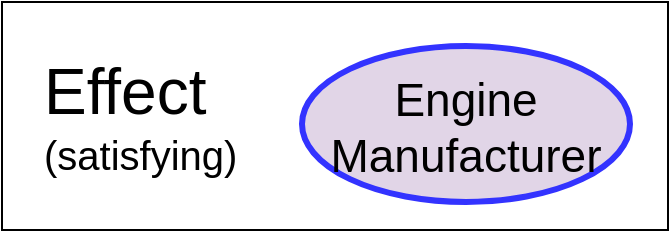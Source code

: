 <mxfile version="14.1.8" type="device" pages="16"><diagram name="iRL-manu-ent-1-eff-sat" id="lrQCM1Hvvk60PSm_WDTy"><mxGraphModel dx="4578" dy="3978" grid="1" gridSize="10" guides="1" tooltips="1" connect="1" arrows="1" fold="1" page="1" pageScale="1" pageWidth="850" pageHeight="1100" math="0" shadow="0"><root><mxCell id="0"/><mxCell id="1" parent="0"/><mxCell id="cFmfFEjLX8nP5NsxkfsD-1" value="&lt;font style=&quot;font-size: 32px;&quot;&gt;Effect&lt;/font&gt;&lt;div&gt;&lt;font style=&quot;background-color: initial; font-size: 20px;&quot;&gt;(satisfying)&lt;/font&gt;&lt;/div&gt;" style="rounded=0;whiteSpace=wrap;html=1;align=left;fontSize=12;spacingLeft=19;" parent="1" vertex="1"><mxGeometry x="-3180" y="-3160" width="333" height="114" as="geometry"/></mxCell><mxCell id="cFmfFEjLX8nP5NsxkfsD-2" value="Engine Manufacturer" style="ellipse;whiteSpace=wrap;html=1;rounded=1;fontSize=23;strokeWidth=3;fillColor=#E1D5E7;arcSize=50;strokeColor=#3333FF;align=center;verticalAlign=middle;spacingTop=4;fontFamily=Helvetica;fontColor=default;" parent="1" vertex="1"><mxGeometry x="-3030" y="-3138" width="164" height="78" as="geometry"/></mxCell></root></mxGraphModel></diagram><diagram id="jRgEcZpF6pAmbIoYRc1D" name="iRL-manu-ent-2-eff-sat"><mxGraphModel dx="4578" dy="3978" grid="1" gridSize="10" guides="1" tooltips="1" connect="1" arrows="1" fold="1" page="1" pageScale="1" pageWidth="850" pageHeight="1100" math="0" shadow="0"><root><mxCell id="0"/><mxCell id="1" parent="0"/><mxCell id="459HtaoS7KTZ1lUQ1ao--1" value="&lt;font style=&quot;font-size: 32px;&quot;&gt;Effect&lt;/font&gt;&lt;div&gt;&lt;font style=&quot;background-color: initial; font-size: 20px;&quot;&gt;(satisfying)&lt;/font&gt;&lt;/div&gt;" style="rounded=0;whiteSpace=wrap;html=1;align=left;fontSize=12;spacingLeft=19;" parent="1" vertex="1"><mxGeometry x="-3180" y="-3160" width="333" height="114" as="geometry"/></mxCell><mxCell id="459HtaoS7KTZ1lUQ1ao--2" value="Have Order Fulfilled" style="ellipse;whiteSpace=wrap;html=1;rounded=1;fontSize=23;strokeWidth=3;fillColor=#E1D5E7;arcSize=50;strokeColor=#3333FF;align=center;verticalAlign=middle;spacingTop=4;fontFamily=Helvetica;fontColor=default;" parent="1" vertex="1"><mxGeometry x="-3020" y="-3138" width="154" height="78" as="geometry"/></mxCell></root></mxGraphModel></diagram><diagram id="zBmDgi2XzJmhAONFBeY-" name="iRL-manu-ent-3-eff-sat"><mxGraphModel dx="4578" dy="3978" grid="1" gridSize="10" guides="1" tooltips="1" connect="1" arrows="1" fold="1" page="1" pageScale="1" pageWidth="850" pageHeight="1100" math="0" shadow="0"><root><mxCell id="0"/><mxCell id="1" parent="0"/><mxCell id="7SEGXEeU1GbTMlFg1oMn-1" value="&lt;font style=&quot;font-size: 32px;&quot;&gt;Effect&lt;/font&gt;&lt;div&gt;&lt;font style=&quot;background-color: initial; font-size: 20px;&quot;&gt;(satisfying)&lt;/font&gt;&lt;/div&gt;" style="rounded=0;whiteSpace=wrap;html=1;align=left;fontSize=12;spacingLeft=19;" parent="1" vertex="1"><mxGeometry x="-3180" y="-3160" width="333" height="114" as="geometry"/></mxCell><mxCell id="7SEGXEeU1GbTMlFg1oMn-2" value="Acquire Parts" style="ellipse;whiteSpace=wrap;html=1;rounded=1;fontSize=23;strokeWidth=3;fillColor=#E1D5E7;arcSize=50;strokeColor=#3333FF;align=center;verticalAlign=middle;spacingTop=4;fontFamily=Helvetica;fontColor=default;" parent="1" vertex="1"><mxGeometry x="-3006" y="-3138" width="140" height="70" as="geometry"/></mxCell></root></mxGraphModel></diagram><diagram id="1IxjrtlEPSZ1EHy36e9s" name="iRL-manu-ent-4-eff-sat"><mxGraphModel dx="4578" dy="3978" grid="1" gridSize="10" guides="1" tooltips="1" connect="1" arrows="1" fold="1" page="1" pageScale="1" pageWidth="850" pageHeight="1100" math="0" shadow="0"><root><mxCell id="0"/><mxCell id="1" parent="0"/><mxCell id="K2EHDKtfKGi9RK8-6PZv-1" value="&lt;font style=&quot;font-size: 32px;&quot;&gt;Effect&lt;/font&gt;&lt;div&gt;&lt;font style=&quot;background-color: initial; font-size: 20px;&quot;&gt;(satisfying)&lt;/font&gt;&lt;/div&gt;" style="rounded=0;whiteSpace=wrap;html=1;align=left;fontSize=12;spacingLeft=19;" parent="1" vertex="1"><mxGeometry x="-3180" y="-3160" width="333" height="114" as="geometry"/></mxCell><mxCell id="K2EHDKtfKGi9RK8-6PZv-2" value="Have Engine Assembled" style="ellipse;whiteSpace=wrap;html=1;rounded=1;fontSize=23;strokeWidth=3;fillColor=#E1D5E7;arcSize=50;strokeColor=#3333FF;align=center;verticalAlign=middle;spacingTop=4;fontFamily=Helvetica;fontColor=default;" parent="1" vertex="1"><mxGeometry x="-3030" y="-3138" width="164" height="70" as="geometry"/></mxCell></root></mxGraphModel></diagram><diagram id="mF4jjamFUtdUcgxOceSQ" name="iRL-manu-ent-5-eff-sat"><mxGraphModel dx="4578" dy="3978" grid="1" gridSize="10" guides="1" tooltips="1" connect="1" arrows="1" fold="1" page="1" pageScale="1" pageWidth="850" pageHeight="1100" math="0" shadow="0"><root><mxCell id="0"/><mxCell id="1" parent="0"/><mxCell id="-SokROqPKtR4f6KurAjn-1" value="&lt;font style=&quot;font-size: 32px;&quot;&gt;Effect&lt;/font&gt;&lt;div&gt;&lt;font style=&quot;background-color: initial; font-size: 20px;&quot;&gt;(satisfying)&lt;/font&gt;&lt;/div&gt;" style="rounded=0;whiteSpace=wrap;html=1;align=left;fontSize=12;spacingLeft=19;" parent="1" vertex="1"><mxGeometry x="-3180" y="-3160" width="333" height="114" as="geometry"/></mxCell><mxCell id="-SokROqPKtR4f6KurAjn-2" value="Assemble Engine in House" style="ellipse;whiteSpace=wrap;html=1;rounded=1;fontSize=23;strokeWidth=3;fillColor=#E1D5E7;arcSize=50;strokeColor=#3333FF;align=center;verticalAlign=middle;spacingTop=4;fontFamily=Helvetica;fontColor=default;" parent="1" vertex="1"><mxGeometry x="-3060" y="-3138" width="194" height="70" as="geometry"/></mxCell></root></mxGraphModel></diagram><diagram id="vYKbGq_c37cxqWt-kweQ" name="iRL-manu-ent-6-eff-sat"><mxGraphModel dx="4578" dy="3978" grid="1" gridSize="10" guides="1" tooltips="1" connect="1" arrows="1" fold="1" page="1" pageScale="1" pageWidth="850" pageHeight="1100" math="0" shadow="0"><root><mxCell id="0"/><mxCell id="1" parent="0"/><mxCell id="OqPBl2NV-8u4d3XOQgy6-1" value="&lt;font style=&quot;font-size: 32px;&quot;&gt;Effect&lt;/font&gt;&lt;div&gt;&lt;font style=&quot;background-color: initial; font-size: 20px;&quot;&gt;(satisfying)&lt;/font&gt;&lt;/div&gt;" style="rounded=0;whiteSpace=wrap;html=1;align=left;fontSize=12;spacingLeft=19;" parent="1" vertex="1"><mxGeometry x="-3180" y="-3160" width="333" height="114" as="geometry"/></mxCell><mxCell id="OqPBl2NV-8u4d3XOQgy6-2" value="Outsource Assembly" style="ellipse;whiteSpace=wrap;html=1;rounded=1;fontSize=23;strokeWidth=3;fillColor=#E1D5E7;arcSize=50;strokeColor=#3333FF;align=center;verticalAlign=middle;spacingTop=4;fontFamily=Helvetica;fontColor=default;" parent="1" vertex="1"><mxGeometry x="-3006" y="-3138" width="140" height="70" as="geometry"/></mxCell></root></mxGraphModel></diagram><diagram id="Au_eIEvgqQtElC9Wct7o" name="iRL-manu-ent-7-eff-sat"><mxGraphModel dx="4578" dy="3978" grid="1" gridSize="10" guides="1" tooltips="1" connect="1" arrows="1" fold="1" page="1" pageScale="1" pageWidth="850" pageHeight="1100" math="0" shadow="0"><root><mxCell id="0"/><mxCell id="1" parent="0"/><mxCell id="FaVxJLLO6pAQ0jb_pXB1-1" value="&lt;font style=&quot;font-size: 32px;&quot;&gt;Effect&lt;/font&gt;&lt;div&gt;&lt;font style=&quot;background-color: initial; font-size: 20px;&quot;&gt;(satisfying)&lt;/font&gt;&lt;/div&gt;" style="rounded=0;whiteSpace=wrap;html=1;align=left;fontSize=12;spacingLeft=19;" parent="1" vertex="1"><mxGeometry x="-3180" y="-3160" width="333" height="114" as="geometry"/></mxCell><mxCell id="FaVxJLLO6pAQ0jb_pXB1-2" value="Parts Acquired in Time" style="ellipse;whiteSpace=wrap;html=1;rounded=1;fontSize=23;strokeWidth=3;fillColor=#E1D5E7;arcSize=50;strokeColor=#3333FF;align=center;verticalAlign=middle;spacingTop=4;fontFamily=Helvetica;fontColor=default;" parent="1" vertex="1"><mxGeometry x="-3040" y="-3138" width="174" height="70" as="geometry"/></mxCell></root></mxGraphModel></diagram><diagram id="4KhcXFip8CfWlh6ND8Yw" name="iRL-manu-ent-8-eff-sat"><mxGraphModel dx="4578" dy="3978" grid="1" gridSize="10" guides="1" tooltips="1" connect="1" arrows="1" fold="1" page="1" pageScale="1" pageWidth="850" pageHeight="1100" math="0" shadow="0"><root><mxCell id="0"/><mxCell id="1" parent="0"/><mxCell id="mEHfGtMcO02yjOFNuSGM-1" value="&lt;font style=&quot;font-size: 32px;&quot;&gt;Effect&lt;/font&gt;&lt;div&gt;&lt;font style=&quot;background-color: initial; font-size: 20px;&quot;&gt;(satisfying)&lt;/font&gt;&lt;/div&gt;" style="rounded=0;whiteSpace=wrap;html=1;align=left;fontSize=12;spacingLeft=19;" parent="1" vertex="1"><mxGeometry x="-3180" y="-3160" width="333" height="114" as="geometry"/></mxCell><mxCell id="mEHfGtMcO02yjOFNuSGM-2" value="Parts Acquired Late" style="ellipse;whiteSpace=wrap;html=1;rounded=1;fontSize=23;strokeWidth=3;fillColor=#E1D5E7;arcSize=50;strokeColor=#3333FF;align=center;verticalAlign=middle;spacingTop=4;fontFamily=Helvetica;fontColor=default;" parent="1" vertex="1"><mxGeometry x="-3050" y="-3138" width="184" height="70" as="geometry"/></mxCell></root></mxGraphModel></diagram><diagram id="FeQZBwoRJbgXJpnwxUOL" name="iRL-manu-ent-9-eff-sat"><mxGraphModel dx="4578" dy="3978" grid="1" gridSize="10" guides="1" tooltips="1" connect="1" arrows="1" fold="1" page="1" pageScale="1" pageWidth="850" pageHeight="1100" math="0" shadow="0"><root><mxCell id="0"/><mxCell id="1" parent="0"/><mxCell id="Eo5WNTFooRbF-QkhxvZN-1" value="&lt;font style=&quot;font-size: 32px;&quot;&gt;Effect&lt;/font&gt;&lt;div&gt;&lt;font style=&quot;background-color: initial; font-size: 20px;&quot;&gt;(satisfying)&lt;/font&gt;&lt;/div&gt;" style="rounded=0;whiteSpace=wrap;html=1;align=left;fontSize=12;spacingLeft=19;" parent="1" vertex="1"><mxGeometry x="-3170" y="-3150" width="333" height="114" as="geometry"/></mxCell><mxCell id="Eo5WNTFooRbF-QkhxvZN-2" value="Parts Never Acquired" style="ellipse;whiteSpace=wrap;html=1;rounded=1;fontSize=23;strokeWidth=3;fillColor=#E1D5E7;arcSize=50;strokeColor=#3333FF;align=center;verticalAlign=middle;spacingTop=4;fontFamily=Helvetica;fontColor=default;" parent="1" vertex="1"><mxGeometry x="-2996" y="-3128" width="140" height="70" as="geometry"/></mxCell></root></mxGraphModel></diagram><diagram id="P1F7y5oBeZOF15YZMAfe" name="iRL-manu-ent-10-eff-sat"><mxGraphModel dx="4578" dy="3978" grid="1" gridSize="10" guides="1" tooltips="1" connect="1" arrows="1" fold="1" page="1" pageScale="1" pageWidth="850" pageHeight="1100" math="0" shadow="0"><root><mxCell id="0"/><mxCell id="1" parent="0"/><mxCell id="sNxFyJPVUaKTq3Mr17-d-1" value="&lt;font style=&quot;font-size: 32px;&quot;&gt;Effect&lt;/font&gt;&lt;div&gt;&lt;font style=&quot;background-color: initial; font-size: 20px;&quot;&gt;(satisfying)&lt;/font&gt;&lt;/div&gt;" style="rounded=0;whiteSpace=wrap;html=1;align=left;fontSize=12;spacingLeft=19;" parent="1" vertex="1"><mxGeometry x="-3180" y="-3160" width="333" height="114" as="geometry"/></mxCell><mxCell id="sNxFyJPVUaKTq3Mr17-d-2" value="Order is Cancelled" style="ellipse;whiteSpace=wrap;html=1;rounded=1;fontSize=23;strokeWidth=3;fillColor=#E1D5E7;arcSize=50;strokeColor=#3333FF;align=center;verticalAlign=middle;spacingTop=4;fontFamily=Helvetica;fontColor=default;" parent="1" vertex="1"><mxGeometry x="-3030" y="-3138" width="154" height="70" as="geometry"/></mxCell></root></mxGraphModel></diagram><diagram id="Xo7n9-qTVo7QPiPUUxzN" name="iRL-manu-ent-11-eff-sat"><mxGraphModel dx="4578" dy="3978" grid="1" gridSize="10" guides="1" tooltips="1" connect="1" arrows="1" fold="1" page="1" pageScale="1" pageWidth="850" pageHeight="1100" math="0" shadow="0"><root><mxCell id="0"/><mxCell id="1" parent="0"/><mxCell id="T1CdVuXwzjPt5eVmwvIC-1" value="&lt;font style=&quot;font-size: 32px;&quot;&gt;Effect&lt;/font&gt;&lt;div&gt;&lt;font style=&quot;background-color: initial; font-size: 20px;&quot;&gt;(satisfying)&lt;/font&gt;&lt;/div&gt;" style="rounded=0;whiteSpace=wrap;html=1;align=left;fontSize=12;spacingLeft=19;" parent="1" vertex="1"><mxGeometry x="-3180" y="-3160" width="333" height="114" as="geometry"/></mxCell><mxCell id="T1CdVuXwzjPt5eVmwvIC-2" value="Penalty Is Issued" style="ellipse;whiteSpace=wrap;html=1;rounded=1;fontSize=23;strokeWidth=3;fillColor=#E1D5E7;arcSize=50;strokeColor=#3333FF;align=center;verticalAlign=middle;spacingTop=4;fontFamily=Helvetica;fontColor=default;" parent="1" vertex="1"><mxGeometry x="-3006" y="-3138" width="140" height="70" as="geometry"/></mxCell></root></mxGraphModel></diagram><diagram id="enEovX3N7CVmyAMt918q" name="iRL-manu-ent-12-eff-sat"><mxGraphModel dx="4578" dy="3978" grid="1" gridSize="10" guides="1" tooltips="1" connect="1" arrows="1" fold="1" page="1" pageScale="1" pageWidth="850" pageHeight="1100" math="0" shadow="0"><root><mxCell id="0"/><mxCell id="1" parent="0"/><mxCell id="3xsh85W_VCW3DhH9Rifz-1" value="&lt;font style=&quot;font-size: 32px;&quot;&gt;Effect&lt;/font&gt;&lt;div&gt;&lt;font style=&quot;background-color: initial; font-size: 20px;&quot;&gt;(satisfying)&lt;/font&gt;&lt;/div&gt;" style="rounded=0;whiteSpace=wrap;html=1;align=left;fontSize=12;spacingLeft=19;" parent="1" vertex="1"><mxGeometry x="-3180" y="-3160" width="333" height="114" as="geometry"/></mxCell><mxCell id="3xsh85W_VCW3DhH9Rifz-2" value="Previous Order was Cancelled" style="ellipse;whiteSpace=wrap;html=1;rounded=1;fontSize=23;strokeWidth=3;fillColor=#E1D5E7;arcSize=50;strokeColor=#3333FF;align=center;verticalAlign=middle;spacingTop=4;fontFamily=Helvetica;fontColor=default;" parent="1" vertex="1"><mxGeometry x="-3050" y="-3138" width="184" height="70" as="geometry"/></mxCell></root></mxGraphModel></diagram><diagram name="iRL-manu-ent-13-eff-sat" id="P5TjuPJcCvfCDk246iFM"><mxGraphModel dx="4578" dy="3978" grid="1" gridSize="10" guides="1" tooltips="1" connect="1" arrows="1" fold="1" page="1" pageScale="1" pageWidth="850" pageHeight="1100" math="0" shadow="0"><root><mxCell id="KZR2G05XeIorMjJvlH5d-0"/><mxCell id="KZR2G05XeIorMjJvlH5d-1" parent="KZR2G05XeIorMjJvlH5d-0"/><mxCell id="CPtlkMGdHyn56HLVe2MG-0" value="&lt;font style=&quot;font-size: 32px;&quot;&gt;Effect&lt;/font&gt;&lt;div&gt;&lt;font style=&quot;background-color: initial; font-size: 20px;&quot;&gt;(satisfying)&lt;/font&gt;&lt;/div&gt;" style="rounded=0;whiteSpace=wrap;html=1;align=left;fontSize=12;spacingLeft=19;" parent="KZR2G05XeIorMjJvlH5d-1" vertex="1"><mxGeometry x="-3180" y="-3160" width="333" height="114" as="geometry"/></mxCell><mxCell id="CPtlkMGdHyn56HLVe2MG-1" value="Reputation" style="ellipse;whiteSpace=wrap;html=1;rounded=1;fontSize=23;strokeWidth=3;fillColor=#E1D5E7;arcSize=50;strokeColor=#3333FF;align=center;verticalAlign=middle;spacingTop=4;fontFamily=Helvetica;fontColor=default;" parent="KZR2G05XeIorMjJvlH5d-1" vertex="1"><mxGeometry x="-3033" y="-3138" width="174" height="70" as="geometry"/></mxCell></root></mxGraphModel></diagram><diagram id="KmZoFBOVh3dv930wX-Ls" name="iRL-manu-ent-14-eff-sat"><mxGraphModel dx="4578" dy="3978" grid="1" gridSize="10" guides="1" tooltips="1" connect="1" arrows="1" fold="1" page="1" pageScale="1" pageWidth="850" pageHeight="1100" math="0" shadow="0"><root><mxCell id="0"/><mxCell id="1" parent="0"/><mxCell id="W99pWl5tqgTasuzWg2Vh-1" value="&lt;font style=&quot;font-size: 32px;&quot;&gt;Effect&lt;/font&gt;&lt;div&gt;&lt;font style=&quot;background-color: initial; font-size: 20px;&quot;&gt;(satisfying)&lt;/font&gt;&lt;/div&gt;" style="rounded=0;whiteSpace=wrap;html=1;align=left;fontSize=12;spacingLeft=19;" parent="1" vertex="1"><mxGeometry x="-3180" y="-3160" width="333" height="114" as="geometry"/></mxCell><mxCell id="W99pWl5tqgTasuzWg2Vh-2" value="Reputation (previous status)" style="ellipse;whiteSpace=wrap;html=1;rounded=1;fontSize=23;strokeWidth=3;fillColor=#E1D5E7;arcSize=50;strokeColor=#3333FF;align=center;verticalAlign=middle;spacingTop=4;fontFamily=Helvetica;fontColor=default;" parent="1" vertex="1"><mxGeometry x="-3050" y="-3138" width="190" height="70" as="geometry"/></mxCell></root></mxGraphModel></diagram><diagram id="UTsw8e27KkiqhkWWijIm" name="iRL-manu-ent-15-eff-sat"><mxGraphModel dx="4578" dy="3978" grid="1" gridSize="10" guides="1" tooltips="1" connect="1" arrows="1" fold="1" page="1" pageScale="1" pageWidth="850" pageHeight="1100" math="0" shadow="0"><root><mxCell id="5XixyTkdBYjWIg2WcE9Z-0"/><mxCell id="5XixyTkdBYjWIg2WcE9Z-1" parent="5XixyTkdBYjWIg2WcE9Z-0"/><mxCell id="CTFx4GL44UuCCNIf7ABF-0" value="&lt;font style=&quot;font-size: 32px;&quot;&gt;Effect&lt;/font&gt;&lt;div&gt;&lt;font style=&quot;background-color: initial; font-size: 20px;&quot;&gt;(satisfying)&lt;/font&gt;&lt;/div&gt;" style="rounded=0;whiteSpace=wrap;html=1;align=left;fontSize=12;spacingLeft=19;" vertex="1" parent="5XixyTkdBYjWIg2WcE9Z-1"><mxGeometry x="-3180" y="-3160" width="333" height="114" as="geometry"/></mxCell><mxCell id="CTFx4GL44UuCCNIf7ABF-1" value="Good Quality Construction" style="ellipse;whiteSpace=wrap;html=1;rounded=1;fontSize=23;strokeWidth=3;fillColor=#E1D5E7;arcSize=50;strokeColor=#3333FF;align=center;verticalAlign=middle;spacingTop=4;fontFamily=Helvetica;fontColor=default;" vertex="1" parent="5XixyTkdBYjWIg2WcE9Z-1"><mxGeometry x="-3050" y="-3138" width="190" height="70" as="geometry"/></mxCell></root></mxGraphModel></diagram><diagram id="L-ZjOx0-TbHAiBdwOEgN" name="iRL-manu-ent-15-eff-sat"><mxGraphModel dx="4578" dy="3978" grid="1" gridSize="10" guides="1" tooltips="1" connect="1" arrows="1" fold="1" page="1" pageScale="1" pageWidth="850" pageHeight="1100" math="0" shadow="0"><root><mxCell id="2zCpcJmsDJsWTW671zTf-0"/><mxCell id="2zCpcJmsDJsWTW671zTf-1" parent="2zCpcJmsDJsWTW671zTf-0"/><mxCell id="2zCpcJmsDJsWTW671zTf-2" value="&lt;font style=&quot;font-size: 32px;&quot;&gt;Effect&lt;/font&gt;&lt;div&gt;&lt;font style=&quot;background-color: initial; font-size: 20px;&quot;&gt;(satisfying)&lt;/font&gt;&lt;/div&gt;" style="rounded=0;whiteSpace=wrap;html=1;align=left;fontSize=12;spacingLeft=19;" vertex="1" parent="2zCpcJmsDJsWTW671zTf-1"><mxGeometry x="-3180" y="-3160" width="333" height="114" as="geometry"/></mxCell><mxCell id="2zCpcJmsDJsWTW671zTf-3" value="Bad Quality Construction" style="ellipse;whiteSpace=wrap;html=1;rounded=1;fontSize=23;strokeWidth=3;fillColor=#E1D5E7;arcSize=50;strokeColor=#3333FF;align=center;verticalAlign=middle;spacingTop=4;fontFamily=Helvetica;fontColor=default;" vertex="1" parent="2zCpcJmsDJsWTW671zTf-1"><mxGeometry x="-3050" y="-3138" width="190" height="70" as="geometry"/></mxCell></root></mxGraphModel></diagram></mxfile>